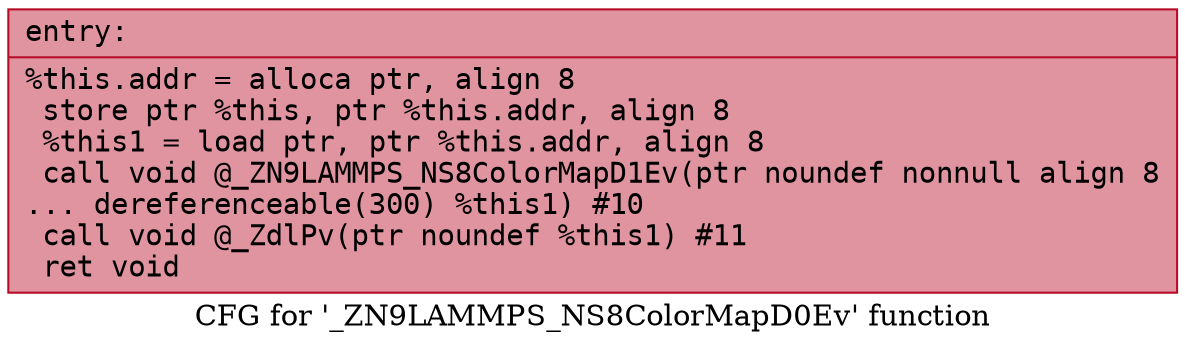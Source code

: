 digraph "CFG for '_ZN9LAMMPS_NS8ColorMapD0Ev' function" {
	label="CFG for '_ZN9LAMMPS_NS8ColorMapD0Ev' function";

	Node0x55d953274cb0 [shape=record,color="#b70d28ff", style=filled, fillcolor="#b70d2870" fontname="Courier",label="{entry:\l|  %this.addr = alloca ptr, align 8\l  store ptr %this, ptr %this.addr, align 8\l  %this1 = load ptr, ptr %this.addr, align 8\l  call void @_ZN9LAMMPS_NS8ColorMapD1Ev(ptr noundef nonnull align 8\l... dereferenceable(300) %this1) #10\l  call void @_ZdlPv(ptr noundef %this1) #11\l  ret void\l}"];
}
